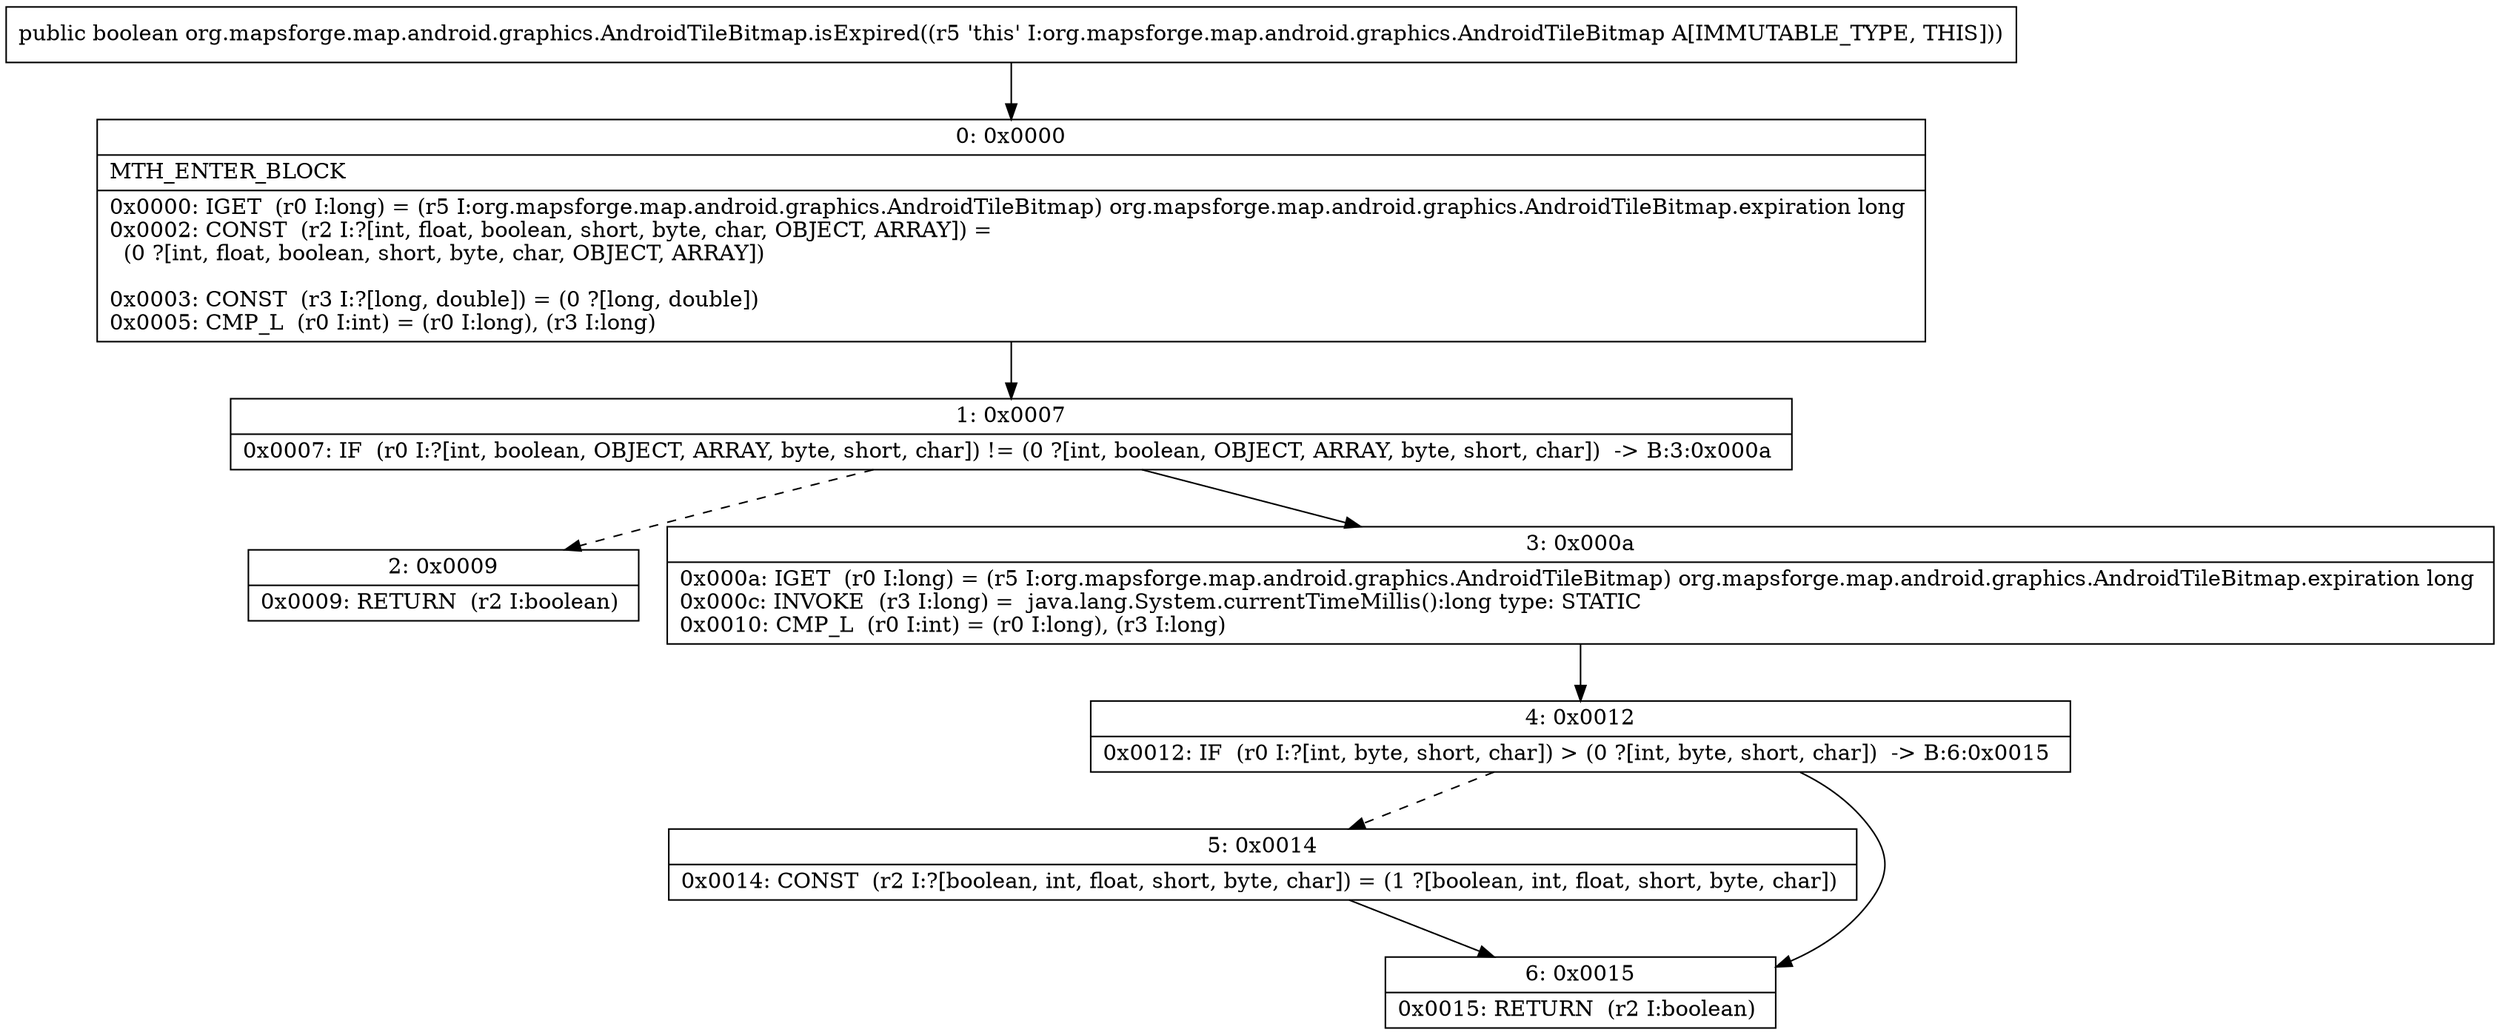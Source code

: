 digraph "CFG fororg.mapsforge.map.android.graphics.AndroidTileBitmap.isExpired()Z" {
Node_0 [shape=record,label="{0\:\ 0x0000|MTH_ENTER_BLOCK\l|0x0000: IGET  (r0 I:long) = (r5 I:org.mapsforge.map.android.graphics.AndroidTileBitmap) org.mapsforge.map.android.graphics.AndroidTileBitmap.expiration long \l0x0002: CONST  (r2 I:?[int, float, boolean, short, byte, char, OBJECT, ARRAY]) = \l  (0 ?[int, float, boolean, short, byte, char, OBJECT, ARRAY])\l \l0x0003: CONST  (r3 I:?[long, double]) = (0 ?[long, double]) \l0x0005: CMP_L  (r0 I:int) = (r0 I:long), (r3 I:long) \l}"];
Node_1 [shape=record,label="{1\:\ 0x0007|0x0007: IF  (r0 I:?[int, boolean, OBJECT, ARRAY, byte, short, char]) != (0 ?[int, boolean, OBJECT, ARRAY, byte, short, char])  \-\> B:3:0x000a \l}"];
Node_2 [shape=record,label="{2\:\ 0x0009|0x0009: RETURN  (r2 I:boolean) \l}"];
Node_3 [shape=record,label="{3\:\ 0x000a|0x000a: IGET  (r0 I:long) = (r5 I:org.mapsforge.map.android.graphics.AndroidTileBitmap) org.mapsforge.map.android.graphics.AndroidTileBitmap.expiration long \l0x000c: INVOKE  (r3 I:long) =  java.lang.System.currentTimeMillis():long type: STATIC \l0x0010: CMP_L  (r0 I:int) = (r0 I:long), (r3 I:long) \l}"];
Node_4 [shape=record,label="{4\:\ 0x0012|0x0012: IF  (r0 I:?[int, byte, short, char]) \> (0 ?[int, byte, short, char])  \-\> B:6:0x0015 \l}"];
Node_5 [shape=record,label="{5\:\ 0x0014|0x0014: CONST  (r2 I:?[boolean, int, float, short, byte, char]) = (1 ?[boolean, int, float, short, byte, char]) \l}"];
Node_6 [shape=record,label="{6\:\ 0x0015|0x0015: RETURN  (r2 I:boolean) \l}"];
MethodNode[shape=record,label="{public boolean org.mapsforge.map.android.graphics.AndroidTileBitmap.isExpired((r5 'this' I:org.mapsforge.map.android.graphics.AndroidTileBitmap A[IMMUTABLE_TYPE, THIS])) }"];
MethodNode -> Node_0;
Node_0 -> Node_1;
Node_1 -> Node_2[style=dashed];
Node_1 -> Node_3;
Node_3 -> Node_4;
Node_4 -> Node_5[style=dashed];
Node_4 -> Node_6;
Node_5 -> Node_6;
}

